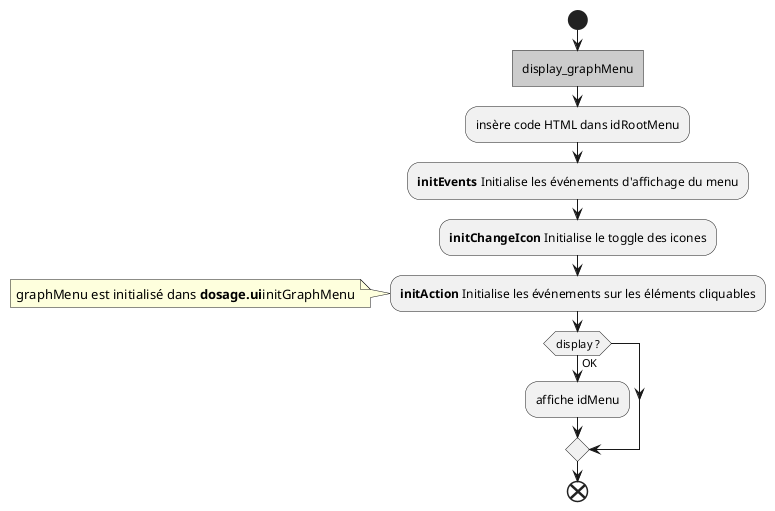 @startuml display_graphMenu
start
  #CCCCCC:display_graphMenu]
  :insère code HTML dans idRootMenu;
  :<b>initEvents</b> Initialise les événements d'affichage du menu;
  :<b>initChangeIcon</b> Initialise le toggle des icones;
  :<b>initAction</b> Initialise les événements sur les éléments cliquables;
  note
    graphMenu est initialisé dans <b>dosage.ui</b>initGraphMenu
  end note
  if (display ?) then (OK)
    :affiche idMenu;
  endif 
end
@enduml